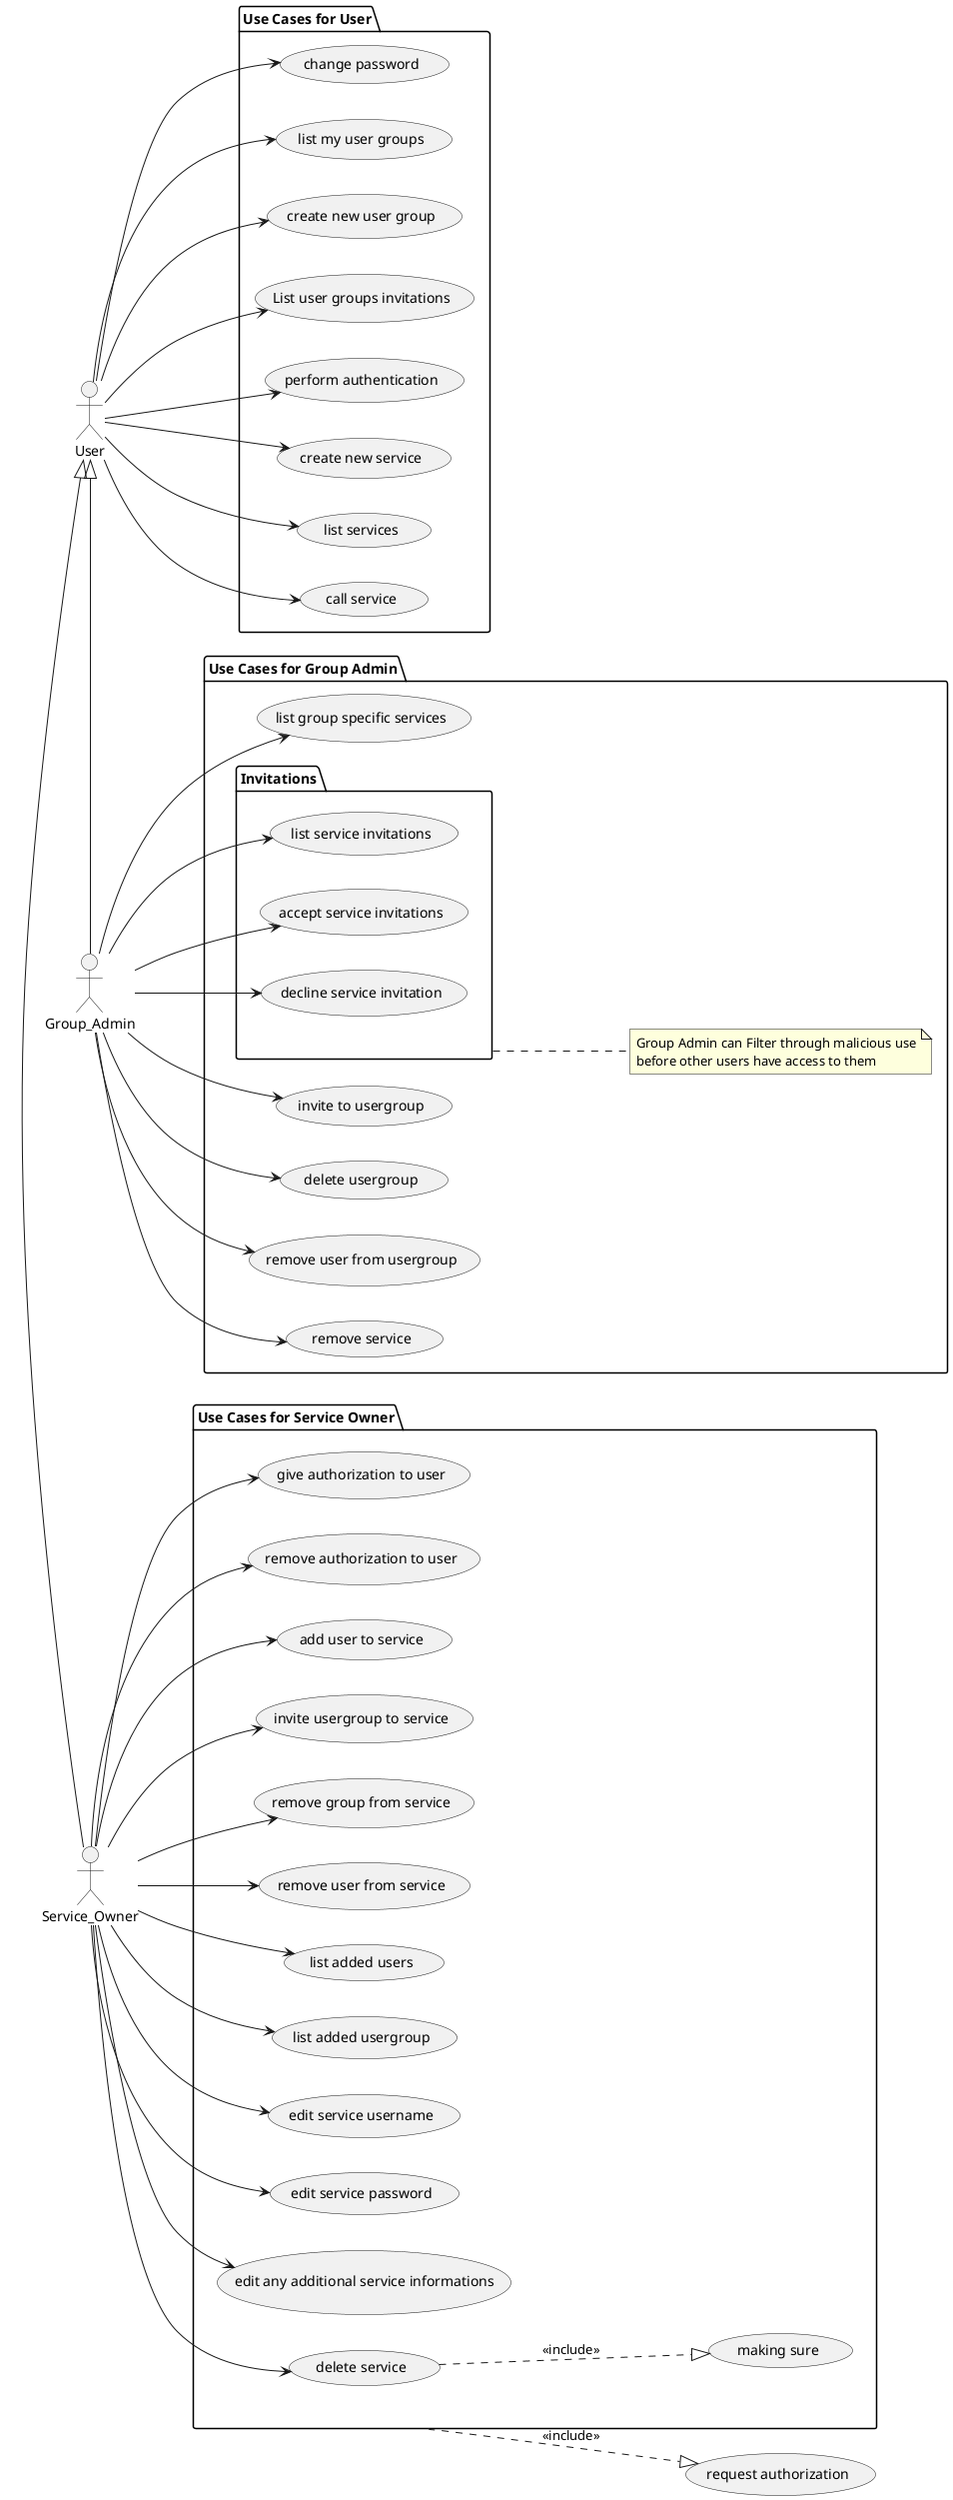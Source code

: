 @startuml

left to right direction

actor User
actor Service_Owner
actor Group_Admin

User <|- Service_Owner
User <|- Group_Admin

package "Use Cases for User" {
    (perform authentication) as PA
    (create new service) as CNS
    (list services) as LS
    (call service) as CS
    (change password) as CP
    (list my user groups) as LMUG
    (create new user group) as CNUG
    (List user groups invitations) as LUGI
}

User --> PA
User --> CNS
User --> LS
User --> CS
User --> CP
User --> LMUG
User --> CNUG
User --> LUGI

package "Use Cases for Service Owner" as SO{
    (edit service username) as ESU
    (edit service password) as ESP
    (edit any additional service informations) as EASI
    (delete service) as DS
    
    (give authorization to user) as G_AUTH
    (remove authorization to user) as R_AUTH
    (add user to service) as AUTS
    (invite usergroup to service) as IUFS
    (remove group from service) as RGFS
    (remove user from service) as RUFS
    (list added users) as LAU
    (list added usergroup) as LAG
    (making sure) as MS
}

(request authorization) as AUTH

DS ..|> MS : <<include>>
Service_Owner --> ESU
Service_Owner --> ESP
Service_Owner --> EASI
Service_Owner --> DS
SO ..|> AUTH : <<include>>
Service_Owner --> G_AUTH
Service_Owner --> R_AUTH
Service_Owner --> AUTS
Service_Owner --> IUFS
Service_Owner --> RGFS
Service_Owner --> RUFS
Service_Owner --> LAU
Service_Owner --> LAG

package "Use Cases for Group Admin" {
    (invite to usergroup) as ITG
    (delete usergroup) as DG
    (remove user from usergroup) as RUFG
    package "Invitations" as Invitations{
    (list service invitations) as LSI
    (accept service invitations) as ASI
    (decline service invitation) as DSI
    }
    note right of Invitations
    Group Admin can Filter through malicious use
    before other users have access to them
    end note
    (remove service) as RS
    (list group specific services) as LGSS
}

Group_Admin --> ITG
Group_Admin --> DG
Group_Admin --> RUFG
Group_Admin --> LSI
Group_Admin --> ASI
Group_Admin --> DSI
Group_Admin --> RS
Group_Admin --> LGSS

@enduml